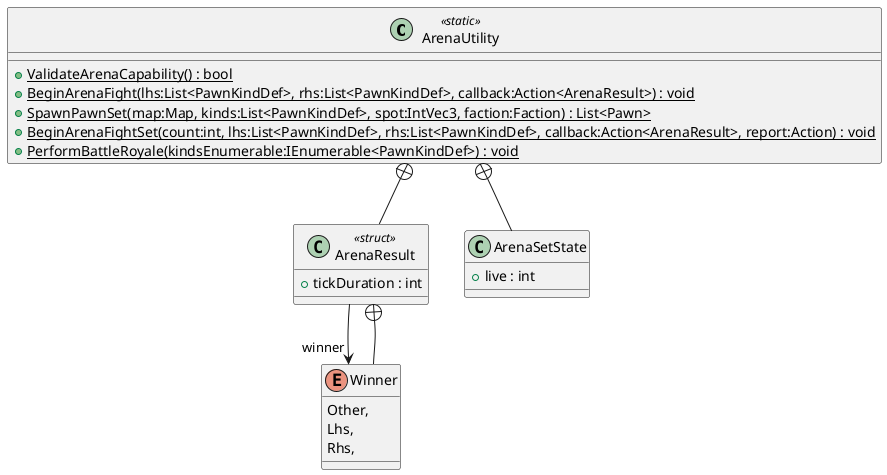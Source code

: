 @startuml
class ArenaUtility <<static>> {
    + {static} ValidateArenaCapability() : bool
    + {static} BeginArenaFight(lhs:List<PawnKindDef>, rhs:List<PawnKindDef>, callback:Action<ArenaResult>) : void
    + {static} SpawnPawnSet(map:Map, kinds:List<PawnKindDef>, spot:IntVec3, faction:Faction) : List<Pawn>
    + {static} BeginArenaFightSet(count:int, lhs:List<PawnKindDef>, rhs:List<PawnKindDef>, callback:Action<ArenaResult>, report:Action) : void
    + {static} PerformBattleRoyale(kindsEnumerable:IEnumerable<PawnKindDef>) : void
}
class ArenaResult <<struct>> {
    + tickDuration : int
}
class ArenaSetState {
    + live : int
}
enum Winner {
    Other,
    Lhs,
    Rhs,
}
ArenaUtility +-- ArenaResult
ArenaResult --> "winner" Winner
ArenaUtility +-- ArenaSetState
ArenaResult +-- Winner
@enduml
